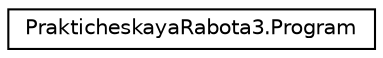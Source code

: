 digraph "Иерархия классов. Графический вид."
{
 // LATEX_PDF_SIZE
  edge [fontname="Helvetica",fontsize="10",labelfontname="Helvetica",labelfontsize="10"];
  node [fontname="Helvetica",fontsize="10",shape=record];
  rankdir="LR";
  Node0 [label="PrakticheskayaRabota3.Program",height=0.2,width=0.4,color="black", fillcolor="white", style="filled",URL="$class_prakticheskaya_rabota3_1_1_program.html",tooltip=" "];
}
